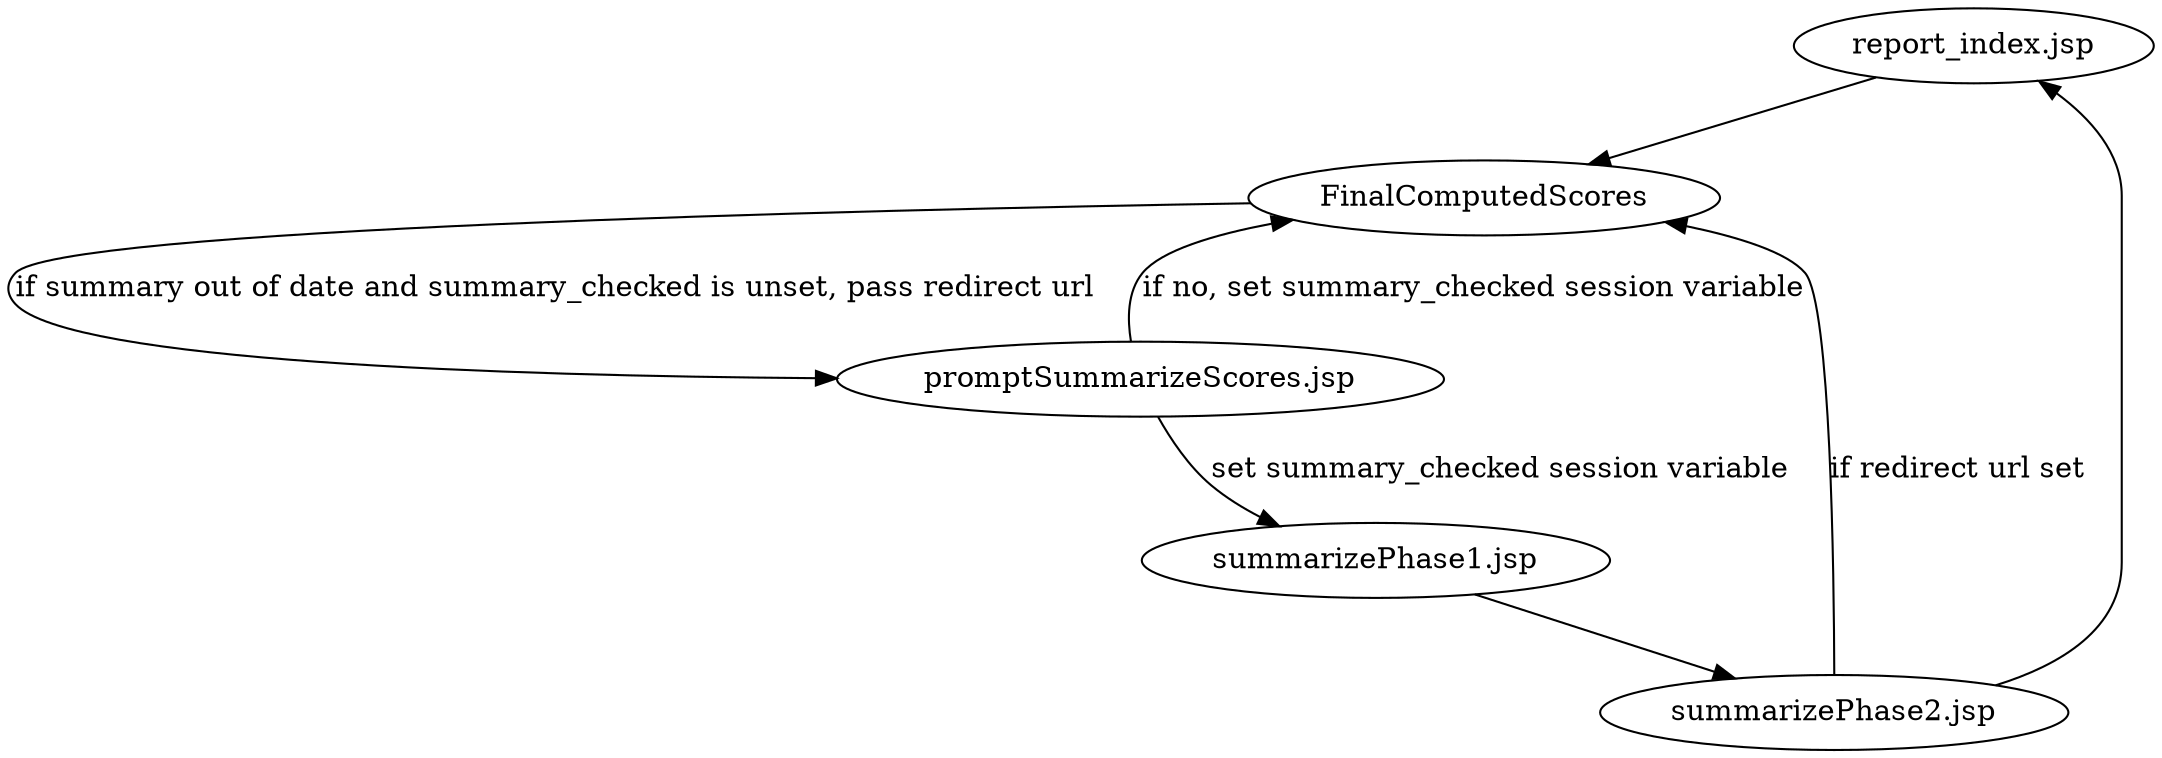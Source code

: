 digraph FinalComputedScores {

"report_index.jsp" -> FinalComputedScores;

FinalComputedScores -> "promptSummarizeScores.jsp" [label="if summary out of date and summary_checked is unset, pass redirect url"];

"promptSummarizeScores.jsp" -> "summarizePhase1.jsp" [label="set summary_checked session variable"];

"promptSummarizeScores.jsp" -> FinalComputedScores [label="if no, set summary_checked session variable"];

"summarizePhase1.jsp" -> "summarizePhase2.jsp";

"summarizePhase2.jsp" -> "report_index.jsp";

"summarizePhase2.jsp" -> FinalComputedScores [label="if redirect url set"];


}
